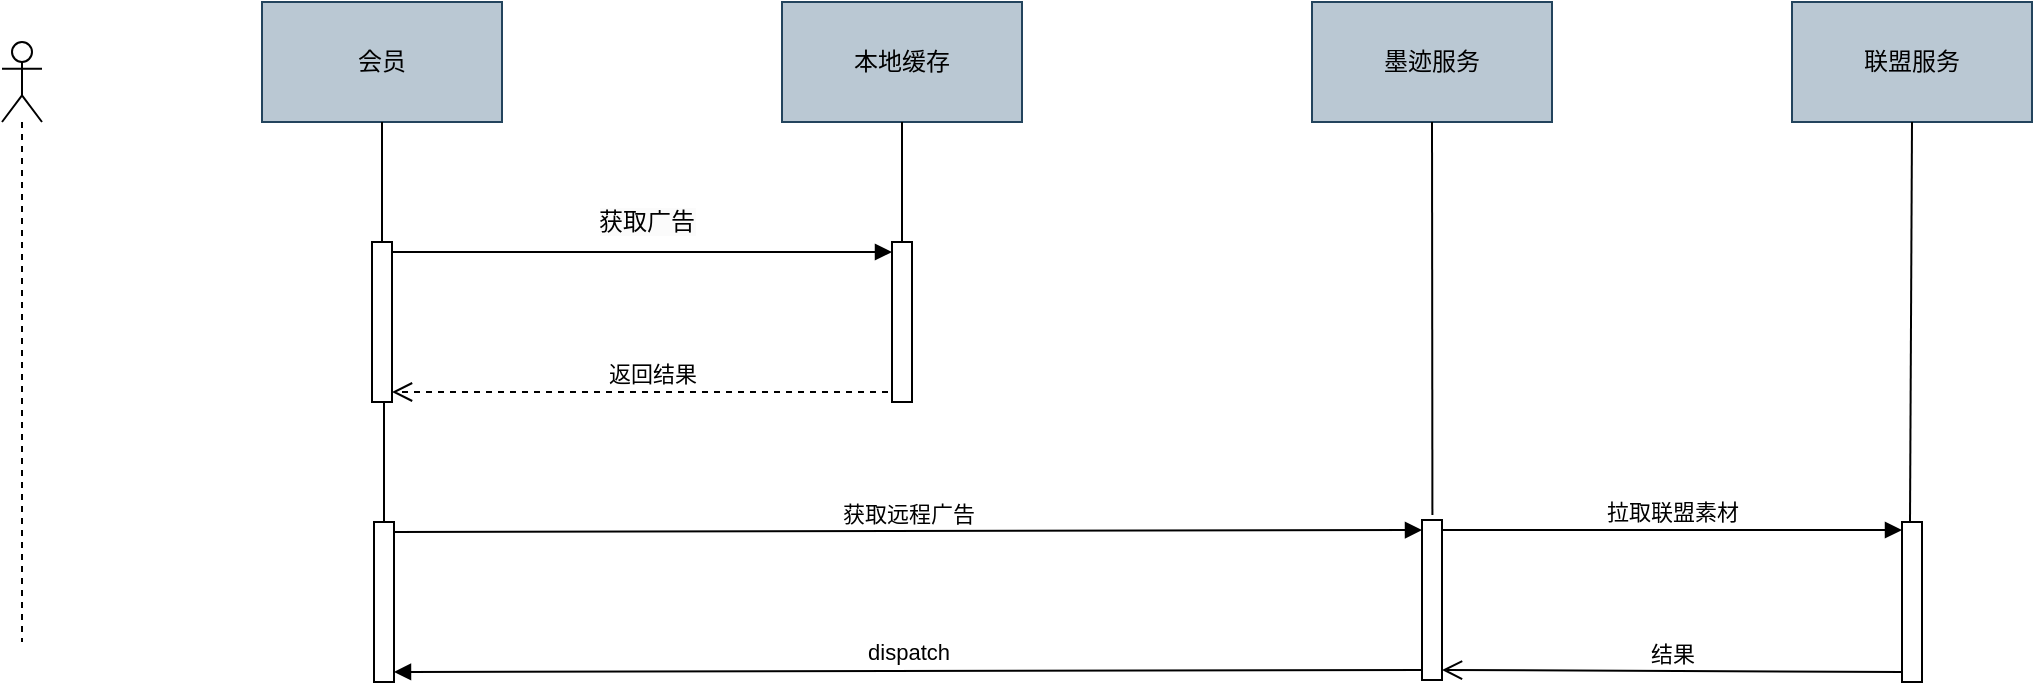 <mxfile version="24.7.17">
  <diagram name="第 1 页" id="adFPpe0ULtLu0ErX_vkU">
    <mxGraphModel dx="959" dy="522" grid="1" gridSize="10" guides="1" tooltips="1" connect="1" arrows="1" fold="1" page="1" pageScale="1" pageWidth="827" pageHeight="1169" math="0" shadow="0">
      <root>
        <mxCell id="0" />
        <mxCell id="1" parent="0" />
        <mxCell id="BgOS0qA7y5PjY1J6cFni-1" value="" style="shape=umlLifeline;perimeter=lifelinePerimeter;whiteSpace=wrap;html=1;container=1;dropTarget=0;collapsible=0;recursiveResize=0;outlineConnect=0;portConstraint=eastwest;newEdgeStyle={&quot;curved&quot;:0,&quot;rounded&quot;:0};participant=umlActor;" parent="1" vertex="1">
          <mxGeometry x="80" y="90" width="20" height="300" as="geometry" />
        </mxCell>
        <mxCell id="BgOS0qA7y5PjY1J6cFni-2" value="会员" style="rounded=0;whiteSpace=wrap;html=1;fillColor=#bac8d3;strokeColor=#23445d;" parent="1" vertex="1">
          <mxGeometry x="210" y="70" width="120" height="60" as="geometry" />
        </mxCell>
        <mxCell id="BgOS0qA7y5PjY1J6cFni-3" value="本地缓存" style="rounded=0;whiteSpace=wrap;html=1;fillColor=#bac8d3;strokeColor=#23445d;" parent="1" vertex="1">
          <mxGeometry x="470" y="70" width="120" height="60" as="geometry" />
        </mxCell>
        <mxCell id="BgOS0qA7y5PjY1J6cFni-4" value="墨迹服务" style="rounded=0;whiteSpace=wrap;html=1;fillColor=#bac8d3;strokeColor=#23445d;" parent="1" vertex="1">
          <mxGeometry x="735" y="70" width="120" height="60" as="geometry" />
        </mxCell>
        <mxCell id="BgOS0qA7y5PjY1J6cFni-5" value="联盟服务" style="rounded=0;whiteSpace=wrap;html=1;fillColor=#bac8d3;strokeColor=#23445d;" parent="1" vertex="1">
          <mxGeometry x="975" y="70" width="120" height="60" as="geometry" />
        </mxCell>
        <mxCell id="JBgmQg6Pga5_sn6yveTB-1" value="" style="html=1;points=[[0,0,0,0,5],[0,1,0,0,-5],[1,0,0,0,5],[1,1,0,0,-5]];perimeter=orthogonalPerimeter;outlineConnect=0;targetShapes=umlLifeline;portConstraint=eastwest;newEdgeStyle={&quot;curved&quot;:0,&quot;rounded&quot;:0};" vertex="1" parent="1">
          <mxGeometry x="265" y="190" width="10" height="80" as="geometry" />
        </mxCell>
        <mxCell id="JBgmQg6Pga5_sn6yveTB-2" value="" style="html=1;verticalAlign=bottom;endArrow=block;curved=0;rounded=0;entryX=0;entryY=0;entryDx=0;entryDy=5;exitX=1;exitY=0;exitDx=0;exitDy=5;entryPerimeter=0;" edge="1" target="JBgmQg6Pga5_sn6yveTB-8" parent="1" source="JBgmQg6Pga5_sn6yveTB-1">
          <mxGeometry relative="1" as="geometry">
            <mxPoint x="345" y="195" as="targetPoint" />
          </mxGeometry>
        </mxCell>
        <mxCell id="JBgmQg6Pga5_sn6yveTB-13" value="&lt;span style=&quot;font-size: 12px; background-color: rgb(251, 251, 251);&quot;&gt;获取广告&lt;/span&gt;" style="edgeLabel;html=1;align=center;verticalAlign=middle;resizable=0;points=[];" vertex="1" connectable="0" parent="JBgmQg6Pga5_sn6yveTB-2">
          <mxGeometry x="0.012" y="-2" relative="1" as="geometry">
            <mxPoint y="-17" as="offset" />
          </mxGeometry>
        </mxCell>
        <mxCell id="JBgmQg6Pga5_sn6yveTB-3" value="返回结果" style="html=1;verticalAlign=bottom;endArrow=open;dashed=1;endSize=8;curved=0;rounded=0;exitX=1;exitY=1;exitDx=0;exitDy=-5;entryX=1;entryY=1;entryDx=0;entryDy=-5;exitPerimeter=0;" edge="1" source="JBgmQg6Pga5_sn6yveTB-8" parent="1" target="JBgmQg6Pga5_sn6yveTB-1">
          <mxGeometry relative="1" as="geometry">
            <mxPoint x="345" y="265" as="sourcePoint" />
          </mxGeometry>
        </mxCell>
        <mxCell id="JBgmQg6Pga5_sn6yveTB-4" value="" style="endArrow=none;html=1;rounded=0;entryX=0.5;entryY=1;entryDx=0;entryDy=0;" edge="1" parent="1" source="JBgmQg6Pga5_sn6yveTB-1" target="BgOS0qA7y5PjY1J6cFni-2">
          <mxGeometry width="50" height="50" relative="1" as="geometry">
            <mxPoint x="160" y="320" as="sourcePoint" />
            <mxPoint x="210" y="270" as="targetPoint" />
          </mxGeometry>
        </mxCell>
        <mxCell id="JBgmQg6Pga5_sn6yveTB-8" value="" style="html=1;points=[[0,0,0,0,5],[0,1,0,0,-5],[1,0,0,0,5],[1,1,0,0,-5]];perimeter=orthogonalPerimeter;outlineConnect=0;targetShapes=umlLifeline;portConstraint=eastwest;newEdgeStyle={&quot;curved&quot;:0,&quot;rounded&quot;:0};" vertex="1" parent="1">
          <mxGeometry x="525" y="190" width="10" height="80" as="geometry" />
        </mxCell>
        <mxCell id="JBgmQg6Pga5_sn6yveTB-11" value="" style="endArrow=none;html=1;rounded=0;" edge="1" parent="1" source="JBgmQg6Pga5_sn6yveTB-8" target="BgOS0qA7y5PjY1J6cFni-3">
          <mxGeometry width="50" height="50" relative="1" as="geometry">
            <mxPoint x="415" y="330" as="sourcePoint" />
            <mxPoint x="525" y="140" as="targetPoint" />
          </mxGeometry>
        </mxCell>
        <mxCell id="JBgmQg6Pga5_sn6yveTB-14" value="" style="html=1;points=[[0,0,0,0,5],[0,1,0,0,-5],[1,0,0,0,5],[1,1,0,0,-5]];perimeter=orthogonalPerimeter;outlineConnect=0;targetShapes=umlLifeline;portConstraint=eastwest;newEdgeStyle={&quot;curved&quot;:0,&quot;rounded&quot;:0};" vertex="1" parent="1">
          <mxGeometry x="266" y="330" width="10" height="80" as="geometry" />
        </mxCell>
        <mxCell id="JBgmQg6Pga5_sn6yveTB-15" value="获取远程广告" style="html=1;verticalAlign=bottom;endArrow=block;curved=0;rounded=0;exitX=1;exitY=0;exitDx=0;exitDy=5;entryX=0;entryY=0;entryDx=0;entryDy=5;entryPerimeter=0;" edge="1" target="JBgmQg6Pga5_sn6yveTB-18" parent="1" source="JBgmQg6Pga5_sn6yveTB-14">
          <mxGeometry relative="1" as="geometry">
            <mxPoint x="346" y="335" as="targetPoint" />
          </mxGeometry>
        </mxCell>
        <mxCell id="JBgmQg6Pga5_sn6yveTB-17" value="" style="endArrow=none;html=1;rounded=0;" edge="1" parent="1" source="JBgmQg6Pga5_sn6yveTB-14" target="JBgmQg6Pga5_sn6yveTB-1">
          <mxGeometry width="50" height="50" relative="1" as="geometry">
            <mxPoint x="190" y="330" as="sourcePoint" />
            <mxPoint x="240" y="280" as="targetPoint" />
          </mxGeometry>
        </mxCell>
        <mxCell id="JBgmQg6Pga5_sn6yveTB-18" value="" style="html=1;points=[[0,0,0,0,5],[0,1,0,0,-5],[1,0,0,0,5],[1,1,0,0,-5]];perimeter=orthogonalPerimeter;outlineConnect=0;targetShapes=umlLifeline;portConstraint=eastwest;newEdgeStyle={&quot;curved&quot;:0,&quot;rounded&quot;:0};" vertex="1" parent="1">
          <mxGeometry x="790" y="329" width="10" height="80" as="geometry" />
        </mxCell>
        <mxCell id="JBgmQg6Pga5_sn6yveTB-19" value="拉取联盟素材" style="html=1;verticalAlign=bottom;endArrow=block;curved=0;rounded=0;exitX=1;exitY=0;exitDx=0;exitDy=5;" edge="1" target="JBgmQg6Pga5_sn6yveTB-23" parent="1" source="JBgmQg6Pga5_sn6yveTB-18">
          <mxGeometry relative="1" as="geometry">
            <mxPoint x="870" y="325" as="targetPoint" />
          </mxGeometry>
        </mxCell>
        <mxCell id="JBgmQg6Pga5_sn6yveTB-20" value="结果" style="html=1;verticalAlign=bottom;endArrow=open;endSize=8;curved=0;rounded=0;exitX=0;exitY=1;exitDx=0;exitDy=-5;entryX=1;entryY=1;entryDx=0;entryDy=-5;exitPerimeter=0;" edge="1" source="JBgmQg6Pga5_sn6yveTB-23" parent="1" target="JBgmQg6Pga5_sn6yveTB-18">
          <mxGeometry relative="1" as="geometry">
            <mxPoint x="870" y="395" as="sourcePoint" />
          </mxGeometry>
        </mxCell>
        <mxCell id="JBgmQg6Pga5_sn6yveTB-21" value="dispatch" style="html=1;verticalAlign=bottom;endArrow=block;curved=0;rounded=0;entryX=1;entryY=1;entryDx=0;entryDy=-5;entryPerimeter=0;exitX=0;exitY=1;exitDx=0;exitDy=-5;exitPerimeter=0;" edge="1" parent="1" source="JBgmQg6Pga5_sn6yveTB-18" target="JBgmQg6Pga5_sn6yveTB-14">
          <mxGeometry width="80" relative="1" as="geometry">
            <mxPoint x="540" y="420" as="sourcePoint" />
            <mxPoint x="620" y="420" as="targetPoint" />
          </mxGeometry>
        </mxCell>
        <mxCell id="JBgmQg6Pga5_sn6yveTB-22" value="" style="endArrow=none;html=1;rounded=0;entryX=0.5;entryY=1;entryDx=0;entryDy=0;exitX=0.521;exitY=-0.032;exitDx=0;exitDy=0;exitPerimeter=0;" edge="1" parent="1" source="JBgmQg6Pga5_sn6yveTB-18" target="BgOS0qA7y5PjY1J6cFni-4">
          <mxGeometry width="50" height="50" relative="1" as="geometry">
            <mxPoint x="380" y="530" as="sourcePoint" />
            <mxPoint x="430" y="480" as="targetPoint" />
          </mxGeometry>
        </mxCell>
        <mxCell id="JBgmQg6Pga5_sn6yveTB-23" value="" style="html=1;points=[[0,0,0,0,5],[0,1,0,0,-5],[1,0,0,0,5],[1,1,0,0,-5]];perimeter=orthogonalPerimeter;outlineConnect=0;targetShapes=umlLifeline;portConstraint=eastwest;newEdgeStyle={&quot;curved&quot;:0,&quot;rounded&quot;:0};" vertex="1" parent="1">
          <mxGeometry x="1030" y="330" width="10" height="80" as="geometry" />
        </mxCell>
        <mxCell id="JBgmQg6Pga5_sn6yveTB-24" value="" style="endArrow=none;html=1;rounded=0;entryX=0.5;entryY=1;entryDx=0;entryDy=0;" edge="1" parent="1" target="BgOS0qA7y5PjY1J6cFni-5">
          <mxGeometry width="50" height="50" relative="1" as="geometry">
            <mxPoint x="1034" y="330" as="sourcePoint" />
            <mxPoint x="860" y="420" as="targetPoint" />
          </mxGeometry>
        </mxCell>
      </root>
    </mxGraphModel>
  </diagram>
</mxfile>
